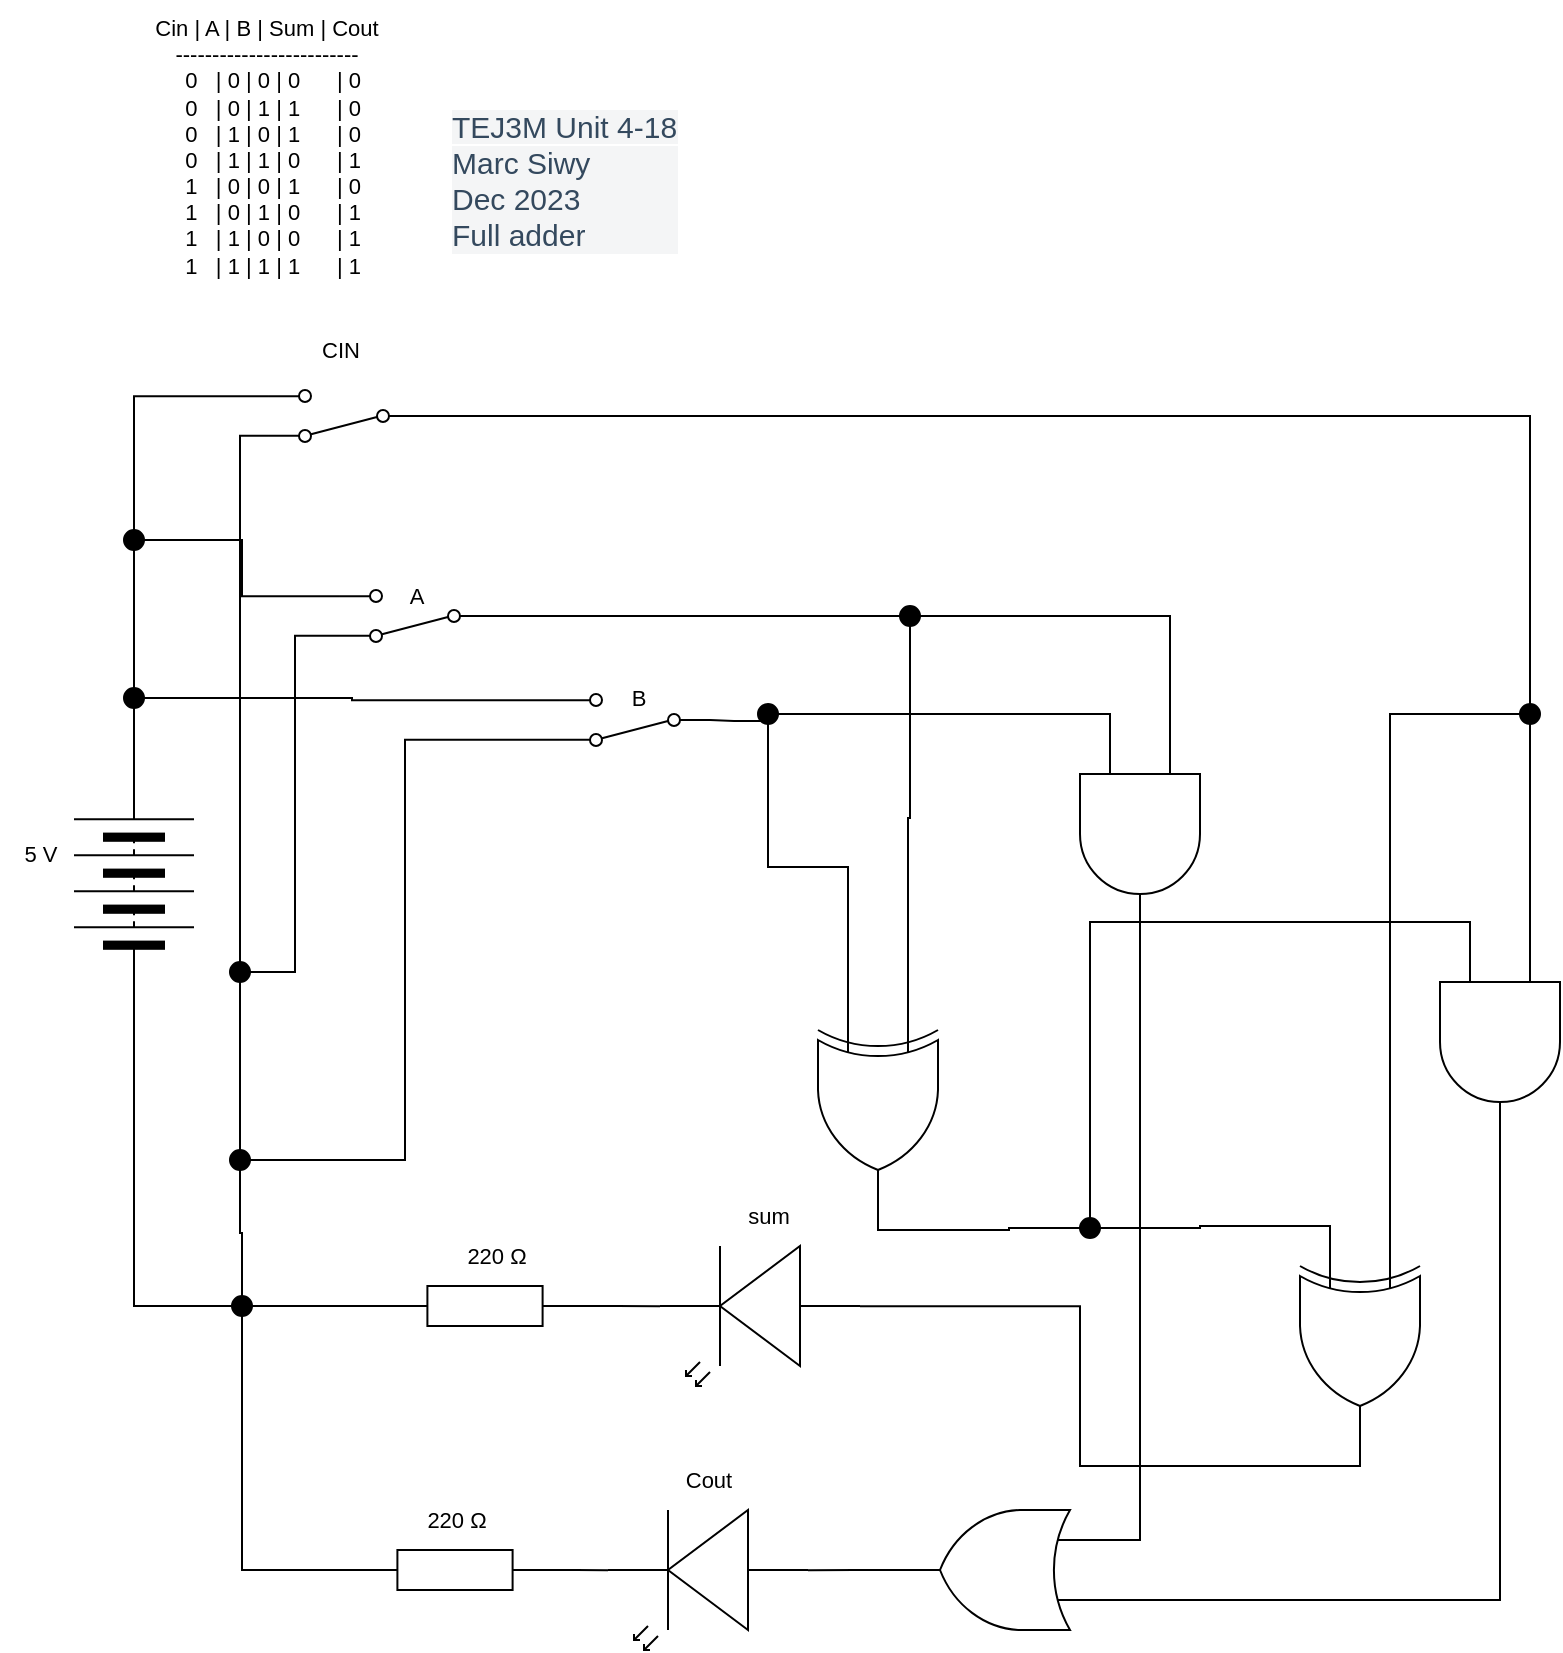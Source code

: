 <mxfile>
    <diagram id="S-7yalO0_2TfftM7Z-LZ" name="Page-1">
        <mxGraphModel dx="979" dy="1809" grid="1" gridSize="10" guides="1" tooltips="1" connect="1" arrows="1" fold="1" page="1" pageScale="1" pageWidth="827" pageHeight="1169" math="0" shadow="0">
            <root>
                <mxCell id="0"/>
                <mxCell id="1" parent="0"/>
                <mxCell id="103" style="edgeStyle=orthogonalEdgeStyle;rounded=0;html=1;exitX=0;exitY=0.5;exitDx=0;exitDy=0;entryX=0;entryY=0.5;entryDx=0;entryDy=0;endArrow=none;endFill=0;" parent="1" source="2" target="35" edge="1">
                    <mxGeometry relative="1" as="geometry"/>
                </mxCell>
                <mxCell id="2" value="" style="pointerEvents=1;verticalLabelPosition=bottom;shadow=0;dashed=0;align=center;html=1;verticalAlign=top;shape=mxgraph.electrical.miscellaneous.batteryStack;rotation=-90;" parent="1" vertex="1">
                    <mxGeometry x="17" y="277" width="100" height="60" as="geometry"/>
                </mxCell>
                <mxCell id="8" value="5 V" style="text;html=1;align=center;verticalAlign=middle;resizable=0;points=[];autosize=1;strokeColor=none;fillColor=none;fontSize=11;fontFamily=Helvetica;fontColor=default;" parent="1" vertex="1">
                    <mxGeometry y="277" width="40" height="30" as="geometry"/>
                </mxCell>
                <mxCell id="9" value="220&amp;nbsp;Ω" style="text;html=1;align=center;verticalAlign=middle;resizable=0;points=[];autosize=1;strokeColor=none;fillColor=none;fontSize=11;fontFamily=Helvetica;fontColor=default;" parent="1" vertex="1">
                    <mxGeometry x="222.5" y="478" width="50" height="30" as="geometry"/>
                </mxCell>
                <mxCell id="10" value="&lt;span style=&quot;color: rgb(52, 73, 94); font-family: ArtifaktElement-Medium, sans-serif; font-size: 15px; background-color: rgb(244, 245, 246);&quot;&gt;TEJ3M Unit 4-18&lt;/span&gt;&lt;div style=&quot;-webkit-tap-highlight-color: rgba(0, 0, 0, 0); box-sizing: border-box; color: rgb(52, 73, 94); font-family: ArtifaktElement-Medium, sans-serif; font-size: 15px; background-color: rgb(244, 245, 246);&quot;&gt;Marc Siwy&lt;/div&gt;&lt;div style=&quot;-webkit-tap-highlight-color: rgba(0, 0, 0, 0); box-sizing: border-box; color: rgb(52, 73, 94); font-family: ArtifaktElement-Medium, sans-serif; font-size: 15px; background-color: rgb(244, 245, 246);&quot;&gt;Dec 2023&lt;/div&gt;&lt;div style=&quot;-webkit-tap-highlight-color: rgba(0, 0, 0, 0); box-sizing: border-box; color: rgb(52, 73, 94); font-family: ArtifaktElement-Medium, sans-serif; font-size: 15px; background-color: rgb(244, 245, 246);&quot;&gt;Full adder&lt;/div&gt;" style="text;html=1;align=left;verticalAlign=middle;resizable=0;points=[];autosize=1;strokeColor=none;fillColor=none;fontSize=11;fontFamily=Helvetica;fontColor=default;" parent="1" vertex="1">
                    <mxGeometry x="224" y="-90" width="140" height="90" as="geometry"/>
                </mxCell>
                <mxCell id="17" value="Cin | A | B | Sum | Cout&lt;div style=&quot;-webkit-tap-highlight-color: rgba(0, 0, 0, 0); box-sizing: border-box;&quot;&gt;-------------------------&lt;/div&gt;&lt;div style=&quot;-webkit-tap-highlight-color: rgba(0, 0, 0, 0); box-sizing: border-box;&quot;&gt;&amp;nbsp; 0&amp;nbsp; &amp;nbsp;| 0 | 0 | 0&amp;nbsp; &amp;nbsp; &amp;nbsp; | 0&lt;/div&gt;&lt;div style=&quot;-webkit-tap-highlight-color: rgba(0, 0, 0, 0); box-sizing: border-box;&quot;&gt;&amp;nbsp; 0&amp;nbsp; &amp;nbsp;| 0 | 1 | 1&amp;nbsp; &amp;nbsp; &amp;nbsp; | 0&lt;/div&gt;&lt;div style=&quot;-webkit-tap-highlight-color: rgba(0, 0, 0, 0); box-sizing: border-box;&quot;&gt;&amp;nbsp; 0&amp;nbsp; &amp;nbsp;| 1 | 0 | 1&amp;nbsp; &amp;nbsp; &amp;nbsp; | 0&lt;/div&gt;&lt;div style=&quot;-webkit-tap-highlight-color: rgba(0, 0, 0, 0); box-sizing: border-box;&quot;&gt;&amp;nbsp; 0&amp;nbsp; &amp;nbsp;| 1 | 1 | 0&amp;nbsp; &amp;nbsp; &amp;nbsp; | 1&lt;/div&gt;&lt;div style=&quot;-webkit-tap-highlight-color: rgba(0, 0, 0, 0); box-sizing: border-box;&quot;&gt;&amp;nbsp; 1&amp;nbsp; &amp;nbsp;| 0 | 0 | 1&amp;nbsp; &amp;nbsp; &amp;nbsp; | 0&lt;/div&gt;&lt;div style=&quot;-webkit-tap-highlight-color: rgba(0, 0, 0, 0); box-sizing: border-box;&quot;&gt;&amp;nbsp; 1&amp;nbsp; &amp;nbsp;| 0 | 1 | 0&amp;nbsp; &amp;nbsp; &amp;nbsp; | 1&lt;/div&gt;&lt;div style=&quot;-webkit-tap-highlight-color: rgba(0, 0, 0, 0); box-sizing: border-box;&quot;&gt;&amp;nbsp; 1&amp;nbsp; &amp;nbsp;| 1 | 0 | 0&amp;nbsp; &amp;nbsp; &amp;nbsp; | 1&lt;/div&gt;&lt;div style=&quot;-webkit-tap-highlight-color: rgba(0, 0, 0, 0); box-sizing: border-box;&quot;&gt;&amp;nbsp; 1&amp;nbsp; &amp;nbsp;| 1 | 1 | 1&amp;nbsp; &amp;nbsp; &amp;nbsp; | 1&lt;/div&gt;&lt;div style=&quot;-webkit-tap-highlight-color: rgba(0, 0, 0, 0); box-sizing: border-box;&quot;&gt;&lt;br style=&quot;-webkit-tap-highlight-color: rgba(0, 0, 0, 0); box-sizing: border-box; color: rgb(52, 73, 94); font-family: ArtifaktElement-Medium, sans-serif; font-size: 15px; text-align: left; background-color: rgb(244, 245, 246);&quot;&gt;&lt;/div&gt;" style="text;html=1;align=center;verticalAlign=middle;resizable=0;points=[];autosize=1;strokeColor=none;fillColor=none;fontSize=11;fontFamily=Helvetica;fontColor=default;" parent="1" vertex="1">
                    <mxGeometry x="62.5" y="-135" width="140" height="160" as="geometry"/>
                </mxCell>
                <mxCell id="25" value="A" style="text;html=1;align=center;verticalAlign=middle;resizable=0;points=[];autosize=1;strokeColor=none;fillColor=none;fontSize=11;fontFamily=Helvetica;fontColor=default;" parent="1" vertex="1">
                    <mxGeometry x="192.5" y="148" width="30" height="30" as="geometry"/>
                </mxCell>
                <mxCell id="26" value="sum" style="text;html=1;align=center;verticalAlign=middle;resizable=0;points=[];autosize=1;strokeColor=none;fillColor=none;fontSize=11;fontFamily=Helvetica;fontColor=default;" parent="1" vertex="1">
                    <mxGeometry x="364" y="458" width="40" height="30" as="geometry"/>
                </mxCell>
                <mxCell id="216" style="edgeStyle=orthogonalEdgeStyle;shape=connector;rounded=0;html=1;exitX=0.5;exitY=1;exitDx=0;exitDy=0;entryX=0;entryY=0.5;entryDx=0;entryDy=0;entryPerimeter=0;labelBackgroundColor=default;strokeColor=default;fontFamily=Helvetica;fontSize=11;fontColor=default;endArrow=none;endFill=0;" parent="1" source="35" target="212" edge="1">
                    <mxGeometry relative="1" as="geometry"/>
                </mxCell>
                <mxCell id="35" value="" style="ellipse;whiteSpace=wrap;html=1;aspect=fixed;fillColor=#000000;" parent="1" vertex="1">
                    <mxGeometry x="116" y="513" width="10" height="10" as="geometry"/>
                </mxCell>
                <mxCell id="48" value="" style="verticalLabelPosition=bottom;shadow=0;dashed=0;align=center;html=1;verticalAlign=top;shape=mxgraph.electrical.opto_electronics.led_2;pointerEvents=1;rotation=-180;" parent="1" vertex="1">
                    <mxGeometry x="330" y="488" width="100" height="70" as="geometry"/>
                </mxCell>
                <mxCell id="74" style="edgeStyle=orthogonalEdgeStyle;shape=connector;rounded=0;html=1;exitX=1;exitY=0.5;exitDx=0;exitDy=0;exitPerimeter=0;entryX=1;entryY=0.57;entryDx=0;entryDy=0;entryPerimeter=0;labelBackgroundColor=default;strokeColor=default;fontFamily=Helvetica;fontSize=11;fontColor=default;endArrow=none;endFill=0;" parent="1" source="50" target="48" edge="1">
                    <mxGeometry relative="1" as="geometry"/>
                </mxCell>
                <mxCell id="134" style="edgeStyle=orthogonalEdgeStyle;shape=connector;rounded=0;html=1;exitX=0;exitY=0.5;exitDx=0;exitDy=0;exitPerimeter=0;entryX=1;entryY=0.5;entryDx=0;entryDy=0;labelBackgroundColor=default;strokeColor=default;fontFamily=Helvetica;fontSize=11;fontColor=default;endArrow=none;endFill=0;" parent="1" source="50" target="35" edge="1">
                    <mxGeometry relative="1" as="geometry"/>
                </mxCell>
                <mxCell id="50" value="" style="pointerEvents=1;verticalLabelPosition=bottom;shadow=0;dashed=0;align=center;html=1;verticalAlign=top;shape=mxgraph.electrical.resistors.resistor_1;rotation=0;" parent="1" vertex="1">
                    <mxGeometry x="197.5" y="508" width="90" height="20" as="geometry"/>
                </mxCell>
                <mxCell id="56" value="B" style="text;html=1;align=center;verticalAlign=middle;resizable=0;points=[];autosize=1;strokeColor=none;fillColor=none;fontSize=11;fontFamily=Helvetica;fontColor=default;" parent="1" vertex="1">
                    <mxGeometry x="304" y="199" width="30" height="30" as="geometry"/>
                </mxCell>
                <mxCell id="132" style="edgeStyle=orthogonalEdgeStyle;shape=connector;rounded=0;html=1;exitX=0.5;exitY=1;exitDx=0;exitDy=0;entryX=1;entryY=0.5;entryDx=0;entryDy=0;labelBackgroundColor=default;strokeColor=default;fontFamily=Helvetica;fontSize=11;fontColor=default;endArrow=none;endFill=0;" parent="1" source="80" target="2" edge="1">
                    <mxGeometry relative="1" as="geometry"/>
                </mxCell>
                <mxCell id="80" value="" style="ellipse;whiteSpace=wrap;html=1;aspect=fixed;fillColor=#000000;" parent="1" vertex="1">
                    <mxGeometry x="62" y="209" width="10" height="10" as="geometry"/>
                </mxCell>
                <mxCell id="250" style="edgeStyle=orthogonalEdgeStyle;shape=connector;rounded=0;html=1;exitX=0.5;exitY=1;exitDx=0;exitDy=0;entryX=0.5;entryY=0;entryDx=0;entryDy=0;labelBackgroundColor=default;strokeColor=default;fontFamily=Helvetica;fontSize=11;fontColor=default;endArrow=none;endFill=0;" edge="1" parent="1" source="116" target="244">
                    <mxGeometry relative="1" as="geometry"/>
                </mxCell>
                <mxCell id="116" value="" style="ellipse;whiteSpace=wrap;html=1;aspect=fixed;fillColor=#000000;" parent="1" vertex="1">
                    <mxGeometry x="115" y="346" width="10" height="10" as="geometry"/>
                </mxCell>
                <mxCell id="203" style="edgeStyle=orthogonalEdgeStyle;shape=connector;rounded=0;html=1;exitX=0;exitY=0.5;exitDx=0;exitDy=0;entryX=0;entryY=0.5;entryDx=0;entryDy=0;labelBackgroundColor=default;strokeColor=default;fontFamily=Helvetica;fontSize=11;fontColor=default;endArrow=none;endFill=0;" parent="1" source="137" target="201" edge="1">
                    <mxGeometry relative="1" as="geometry"/>
                </mxCell>
                <mxCell id="252" style="edgeStyle=orthogonalEdgeStyle;shape=connector;rounded=0;html=1;exitX=1;exitY=0.12;exitDx=0;exitDy=0;entryX=1;entryY=0.5;entryDx=0;entryDy=0;labelBackgroundColor=default;strokeColor=default;fontFamily=Helvetica;fontSize=11;fontColor=default;endArrow=none;endFill=0;" edge="1" parent="1" source="137" target="116">
                    <mxGeometry relative="1" as="geometry"/>
                </mxCell>
                <mxCell id="137" value="" style="shape=mxgraph.electrical.electro-mechanical.twoWaySwitch;aspect=fixed;elSwitchState=2;fontFamily=Helvetica;fontSize=11;fontColor=default;rotation=-180;flipV=0;" parent="1" vertex="1">
                    <mxGeometry x="170" y="160" width="75" height="26" as="geometry"/>
                </mxCell>
                <mxCell id="180" style="edgeStyle=orthogonalEdgeStyle;shape=connector;rounded=0;html=1;exitX=1;exitY=0.88;exitDx=0;exitDy=0;entryX=1;entryY=0.5;entryDx=0;entryDy=0;labelBackgroundColor=default;strokeColor=default;fontFamily=Helvetica;fontSize=11;fontColor=default;endArrow=none;endFill=0;" parent="1" source="142" target="80" edge="1">
                    <mxGeometry relative="1" as="geometry"/>
                </mxCell>
                <mxCell id="254" style="edgeStyle=orthogonalEdgeStyle;shape=connector;rounded=0;html=1;exitX=1;exitY=0.12;exitDx=0;exitDy=0;entryX=1;entryY=0.5;entryDx=0;entryDy=0;labelBackgroundColor=default;strokeColor=default;fontFamily=Helvetica;fontSize=11;fontColor=default;endArrow=none;endFill=0;" edge="1" parent="1" source="142" target="244">
                    <mxGeometry relative="1" as="geometry"/>
                </mxCell>
                <mxCell id="142" value="" style="shape=mxgraph.electrical.electro-mechanical.twoWaySwitch;aspect=fixed;elSwitchState=2;fontFamily=Helvetica;fontSize=11;fontColor=default;rotation=-180;" parent="1" vertex="1">
                    <mxGeometry x="280" y="212" width="75" height="26" as="geometry"/>
                </mxCell>
                <mxCell id="240" style="edgeStyle=orthogonalEdgeStyle;shape=connector;rounded=0;html=1;exitX=1;exitY=0.5;exitDx=0;exitDy=0;exitPerimeter=0;entryX=0;entryY=0.5;entryDx=0;entryDy=0;labelBackgroundColor=default;strokeColor=default;fontFamily=Helvetica;fontSize=11;fontColor=default;endArrow=none;endFill=0;" edge="1" parent="1" source="197" target="230">
                    <mxGeometry relative="1" as="geometry"/>
                </mxCell>
                <mxCell id="197" value="" style="verticalLabelPosition=bottom;shadow=0;dashed=0;align=center;html=1;verticalAlign=top;shape=mxgraph.electrical.logic_gates.logic_gate;operation=xor;direction=south;" parent="1" vertex="1">
                    <mxGeometry x="409" y="370" width="60" height="100" as="geometry"/>
                </mxCell>
                <mxCell id="202" style="edgeStyle=orthogonalEdgeStyle;html=1;exitX=0.5;exitY=1;exitDx=0;exitDy=0;entryX=0;entryY=0.25;entryDx=0;entryDy=0;entryPerimeter=0;rounded=0;endArrow=none;endFill=0;" parent="1" source="201" target="197" edge="1">
                    <mxGeometry relative="1" as="geometry"/>
                </mxCell>
                <mxCell id="205" style="edgeStyle=orthogonalEdgeStyle;shape=connector;rounded=0;html=1;exitX=1;exitY=0.5;exitDx=0;exitDy=0;entryX=0;entryY=0.25;entryDx=0;entryDy=0;entryPerimeter=0;labelBackgroundColor=default;strokeColor=default;fontFamily=Helvetica;fontSize=11;fontColor=default;endArrow=none;endFill=0;" parent="1" source="201" target="204" edge="1">
                    <mxGeometry relative="1" as="geometry"/>
                </mxCell>
                <mxCell id="201" value="" style="ellipse;whiteSpace=wrap;html=1;aspect=fixed;fillColor=#000000;" parent="1" vertex="1">
                    <mxGeometry x="450" y="168" width="10" height="10" as="geometry"/>
                </mxCell>
                <mxCell id="209" style="edgeStyle=orthogonalEdgeStyle;shape=connector;rounded=0;html=1;exitX=0;exitY=0.75;exitDx=0;exitDy=0;exitPerimeter=0;entryX=1;entryY=0.5;entryDx=0;entryDy=0;labelBackgroundColor=default;strokeColor=default;fontFamily=Helvetica;fontSize=11;fontColor=default;endArrow=none;endFill=0;" parent="1" source="204" target="206" edge="1">
                    <mxGeometry relative="1" as="geometry"/>
                </mxCell>
                <mxCell id="223" style="edgeStyle=orthogonalEdgeStyle;shape=connector;rounded=0;html=1;exitX=1;exitY=0.5;exitDx=0;exitDy=0;exitPerimeter=0;entryX=0;entryY=0.75;entryDx=0;entryDy=0;entryPerimeter=0;labelBackgroundColor=default;strokeColor=default;fontFamily=Helvetica;fontSize=11;fontColor=default;endArrow=none;endFill=0;" edge="1" parent="1" source="204" target="221">
                    <mxGeometry relative="1" as="geometry"/>
                </mxCell>
                <mxCell id="204" value="" style="verticalLabelPosition=bottom;shadow=0;dashed=0;align=center;html=1;verticalAlign=top;shape=mxgraph.electrical.logic_gates.logic_gate;operation=and;fontFamily=Helvetica;fontSize=11;fontColor=default;rotation=90;" parent="1" vertex="1">
                    <mxGeometry x="520" y="252" width="100" height="60" as="geometry"/>
                </mxCell>
                <mxCell id="210" style="edgeStyle=orthogonalEdgeStyle;shape=connector;rounded=0;html=1;exitX=0;exitY=1;exitDx=0;exitDy=0;entryX=0;entryY=0.5;entryDx=0;entryDy=0;labelBackgroundColor=default;strokeColor=default;fontFamily=Helvetica;fontSize=11;fontColor=default;endArrow=none;endFill=0;" parent="1" source="206" target="142" edge="1">
                    <mxGeometry relative="1" as="geometry"/>
                </mxCell>
                <mxCell id="211" style="edgeStyle=orthogonalEdgeStyle;shape=connector;rounded=0;html=1;exitX=0.5;exitY=1;exitDx=0;exitDy=0;entryX=0;entryY=0.75;entryDx=0;entryDy=0;entryPerimeter=0;labelBackgroundColor=default;strokeColor=default;fontFamily=Helvetica;fontSize=11;fontColor=default;endArrow=none;endFill=0;" parent="1" source="206" target="197" edge="1">
                    <mxGeometry relative="1" as="geometry"/>
                </mxCell>
                <mxCell id="206" value="" style="ellipse;whiteSpace=wrap;html=1;aspect=fixed;fillColor=#000000;fontFamily=Helvetica;fontSize=11;fontColor=default;" parent="1" vertex="1">
                    <mxGeometry x="379" y="217" width="10" height="10" as="geometry"/>
                </mxCell>
                <mxCell id="214" style="edgeStyle=orthogonalEdgeStyle;shape=connector;rounded=0;html=1;exitX=1;exitY=0.5;exitDx=0;exitDy=0;exitPerimeter=0;entryX=1;entryY=0.57;entryDx=0;entryDy=0;entryPerimeter=0;labelBackgroundColor=default;strokeColor=default;fontFamily=Helvetica;fontSize=11;fontColor=default;endArrow=none;endFill=0;" parent="1" source="212" target="213" edge="1">
                    <mxGeometry relative="1" as="geometry"/>
                </mxCell>
                <mxCell id="212" value="" style="pointerEvents=1;verticalLabelPosition=bottom;shadow=0;dashed=0;align=center;html=1;verticalAlign=top;shape=mxgraph.electrical.resistors.resistor_1;rotation=0;" parent="1" vertex="1">
                    <mxGeometry x="182.5" y="640" width="90" height="20" as="geometry"/>
                </mxCell>
                <mxCell id="213" value="" style="verticalLabelPosition=bottom;shadow=0;dashed=0;align=center;html=1;verticalAlign=top;shape=mxgraph.electrical.opto_electronics.led_2;pointerEvents=1;rotation=-180;" parent="1" vertex="1">
                    <mxGeometry x="304" y="620" width="100" height="70" as="geometry"/>
                </mxCell>
                <mxCell id="217" value="Cout" style="text;html=1;align=center;verticalAlign=middle;resizable=0;points=[];autosize=1;strokeColor=none;fillColor=none;fontSize=11;fontFamily=Helvetica;fontColor=default;" parent="1" vertex="1">
                    <mxGeometry x="329" y="590" width="50" height="30" as="geometry"/>
                </mxCell>
                <mxCell id="218" value="220&amp;nbsp;Ω" style="text;html=1;align=center;verticalAlign=middle;resizable=0;points=[];autosize=1;strokeColor=none;fillColor=none;fontSize=11;fontFamily=Helvetica;fontColor=default;" parent="1" vertex="1">
                    <mxGeometry x="202.5" y="610" width="50" height="30" as="geometry"/>
                </mxCell>
                <mxCell id="222" style="edgeStyle=orthogonalEdgeStyle;html=1;exitX=1;exitY=0.5;exitDx=0;exitDy=0;exitPerimeter=0;entryX=0;entryY=0.25;entryDx=0;entryDy=0;entryPerimeter=0;endArrow=none;endFill=0;rounded=0;" edge="1" parent="1" source="219" target="221">
                    <mxGeometry relative="1" as="geometry"/>
                </mxCell>
                <mxCell id="238" style="edgeStyle=orthogonalEdgeStyle;shape=connector;rounded=0;html=1;exitX=0;exitY=0.25;exitDx=0;exitDy=0;exitPerimeter=0;entryX=0.5;entryY=1;entryDx=0;entryDy=0;labelBackgroundColor=default;strokeColor=default;fontFamily=Helvetica;fontSize=11;fontColor=default;endArrow=none;endFill=0;" edge="1" parent="1" source="219" target="237">
                    <mxGeometry relative="1" as="geometry"/>
                </mxCell>
                <mxCell id="242" style="edgeStyle=orthogonalEdgeStyle;shape=connector;rounded=0;html=1;exitX=0;exitY=0.75;exitDx=0;exitDy=0;exitPerimeter=0;entryX=0.5;entryY=0;entryDx=0;entryDy=0;labelBackgroundColor=default;strokeColor=default;fontFamily=Helvetica;fontSize=11;fontColor=default;endArrow=none;endFill=0;" edge="1" parent="1" source="219" target="230">
                    <mxGeometry relative="1" as="geometry"/>
                </mxCell>
                <mxCell id="219" value="" style="verticalLabelPosition=bottom;shadow=0;dashed=0;align=center;html=1;verticalAlign=top;shape=mxgraph.electrical.logic_gates.logic_gate;operation=and;fontFamily=Helvetica;fontSize=11;fontColor=default;rotation=90;" vertex="1" parent="1">
                    <mxGeometry x="700" y="356" width="100" height="60" as="geometry"/>
                </mxCell>
                <mxCell id="226" style="edgeStyle=orthogonalEdgeStyle;shape=connector;rounded=0;html=1;exitX=1;exitY=0.5;exitDx=0;exitDy=0;exitPerimeter=0;entryX=0;entryY=0.57;entryDx=0;entryDy=0;entryPerimeter=0;labelBackgroundColor=default;strokeColor=default;fontFamily=Helvetica;fontSize=11;fontColor=default;endArrow=none;endFill=0;" edge="1" parent="1" source="220" target="48">
                    <mxGeometry relative="1" as="geometry"/>
                </mxCell>
                <mxCell id="241" style="edgeStyle=orthogonalEdgeStyle;shape=connector;rounded=0;html=1;exitX=0;exitY=0.75;exitDx=0;exitDy=0;exitPerimeter=0;entryX=1;entryY=0.5;entryDx=0;entryDy=0;labelBackgroundColor=default;strokeColor=default;fontFamily=Helvetica;fontSize=11;fontColor=default;endArrow=none;endFill=0;" edge="1" parent="1" source="220" target="230">
                    <mxGeometry relative="1" as="geometry"/>
                </mxCell>
                <mxCell id="243" style="edgeStyle=orthogonalEdgeStyle;shape=connector;rounded=0;html=1;exitX=0;exitY=0.25;exitDx=0;exitDy=0;exitPerimeter=0;entryX=0;entryY=0.5;entryDx=0;entryDy=0;labelBackgroundColor=default;strokeColor=default;fontFamily=Helvetica;fontSize=11;fontColor=default;endArrow=none;endFill=0;" edge="1" parent="1" source="220" target="237">
                    <mxGeometry relative="1" as="geometry"/>
                </mxCell>
                <mxCell id="220" value="" style="verticalLabelPosition=bottom;shadow=0;dashed=0;align=center;html=1;verticalAlign=top;shape=mxgraph.electrical.logic_gates.logic_gate;operation=xor;direction=south;" vertex="1" parent="1">
                    <mxGeometry x="650" y="488" width="60" height="100" as="geometry"/>
                </mxCell>
                <mxCell id="224" style="edgeStyle=orthogonalEdgeStyle;shape=connector;rounded=0;html=1;exitX=1;exitY=0.5;exitDx=0;exitDy=0;exitPerimeter=0;entryX=0;entryY=0.57;entryDx=0;entryDy=0;entryPerimeter=0;labelBackgroundColor=default;strokeColor=default;fontFamily=Helvetica;fontSize=11;fontColor=default;endArrow=none;endFill=0;" edge="1" parent="1" source="221" target="213">
                    <mxGeometry relative="1" as="geometry"/>
                </mxCell>
                <mxCell id="221" value="" style="verticalLabelPosition=bottom;shadow=0;dashed=0;align=center;html=1;verticalAlign=top;shape=mxgraph.electrical.logic_gates.logic_gate;operation=or;rotation=-180;" vertex="1" parent="1">
                    <mxGeometry x="450" y="620" width="100" height="60" as="geometry"/>
                </mxCell>
                <mxCell id="230" value="" style="ellipse;whiteSpace=wrap;html=1;aspect=fixed;fillColor=#000000;fontFamily=Helvetica;fontSize=11;fontColor=default;" vertex="1" parent="1">
                    <mxGeometry x="540" y="474" width="10" height="10" as="geometry"/>
                </mxCell>
                <mxCell id="233" style="edgeStyle=orthogonalEdgeStyle;shape=connector;rounded=0;html=1;exitX=1;exitY=0.88;exitDx=0;exitDy=0;entryX=0.5;entryY=0;entryDx=0;entryDy=0;labelBackgroundColor=default;strokeColor=default;fontFamily=Helvetica;fontSize=11;fontColor=default;endArrow=none;endFill=0;" edge="1" parent="1" source="231" target="232">
                    <mxGeometry relative="1" as="geometry"/>
                </mxCell>
                <mxCell id="239" style="edgeStyle=orthogonalEdgeStyle;shape=connector;rounded=0;html=1;exitX=0;exitY=0.5;exitDx=0;exitDy=0;labelBackgroundColor=default;strokeColor=default;fontFamily=Helvetica;fontSize=11;fontColor=default;endArrow=none;endFill=0;entryX=0.5;entryY=0;entryDx=0;entryDy=0;" edge="1" parent="1" source="231" target="237">
                    <mxGeometry relative="1" as="geometry">
                        <mxPoint x="780" y="230" as="targetPoint"/>
                    </mxGeometry>
                </mxCell>
                <mxCell id="249" style="edgeStyle=orthogonalEdgeStyle;shape=connector;rounded=0;html=1;exitX=1;exitY=0.12;exitDx=0;exitDy=0;entryX=0.5;entryY=0;entryDx=0;entryDy=0;labelBackgroundColor=default;strokeColor=default;fontFamily=Helvetica;fontSize=11;fontColor=default;endArrow=none;endFill=0;" edge="1" parent="1" source="231" target="116">
                    <mxGeometry relative="1" as="geometry"/>
                </mxCell>
                <mxCell id="231" value="" style="shape=mxgraph.electrical.electro-mechanical.twoWaySwitch;aspect=fixed;elSwitchState=2;fontFamily=Helvetica;fontSize=11;fontColor=default;rotation=-180;flipV=0;" vertex="1" parent="1">
                    <mxGeometry x="134.5" y="60" width="75" height="26" as="geometry"/>
                </mxCell>
                <mxCell id="234" style="edgeStyle=orthogonalEdgeStyle;shape=connector;rounded=0;html=1;exitX=0.5;exitY=1;exitDx=0;exitDy=0;entryX=0.5;entryY=0;entryDx=0;entryDy=0;labelBackgroundColor=default;strokeColor=default;fontFamily=Helvetica;fontSize=11;fontColor=default;endArrow=none;endFill=0;" edge="1" parent="1" source="232" target="80">
                    <mxGeometry relative="1" as="geometry"/>
                </mxCell>
                <mxCell id="236" style="edgeStyle=orthogonalEdgeStyle;shape=connector;rounded=0;html=1;exitX=1;exitY=0.5;exitDx=0;exitDy=0;entryX=1;entryY=0.88;entryDx=0;entryDy=0;labelBackgroundColor=default;strokeColor=default;fontFamily=Helvetica;fontSize=11;fontColor=default;endArrow=none;endFill=0;" edge="1" parent="1" source="232" target="137">
                    <mxGeometry relative="1" as="geometry"/>
                </mxCell>
                <mxCell id="232" value="" style="ellipse;whiteSpace=wrap;html=1;aspect=fixed;fillColor=#000000;" vertex="1" parent="1">
                    <mxGeometry x="62" y="130" width="10" height="10" as="geometry"/>
                </mxCell>
                <mxCell id="237" value="" style="ellipse;whiteSpace=wrap;html=1;aspect=fixed;fillColor=#000000;" vertex="1" parent="1">
                    <mxGeometry x="760" y="217" width="10" height="10" as="geometry"/>
                </mxCell>
                <mxCell id="251" style="edgeStyle=orthogonalEdgeStyle;shape=connector;rounded=0;html=1;exitX=0.5;exitY=1;exitDx=0;exitDy=0;entryX=0.5;entryY=0;entryDx=0;entryDy=0;labelBackgroundColor=default;strokeColor=default;fontFamily=Helvetica;fontSize=11;fontColor=default;endArrow=none;endFill=0;" edge="1" parent="1" source="244" target="35">
                    <mxGeometry relative="1" as="geometry"/>
                </mxCell>
                <mxCell id="244" value="" style="ellipse;whiteSpace=wrap;html=1;aspect=fixed;fillColor=#000000;" vertex="1" parent="1">
                    <mxGeometry x="115" y="440" width="10" height="10" as="geometry"/>
                </mxCell>
                <mxCell id="255" value="CIN" style="text;html=1;align=center;verticalAlign=middle;resizable=0;points=[];autosize=1;strokeColor=none;fillColor=none;fontSize=11;fontFamily=Helvetica;fontColor=default;" vertex="1" parent="1">
                    <mxGeometry x="150" y="25" width="40" height="30" as="geometry"/>
                </mxCell>
            </root>
        </mxGraphModel>
    </diagram>
</mxfile>